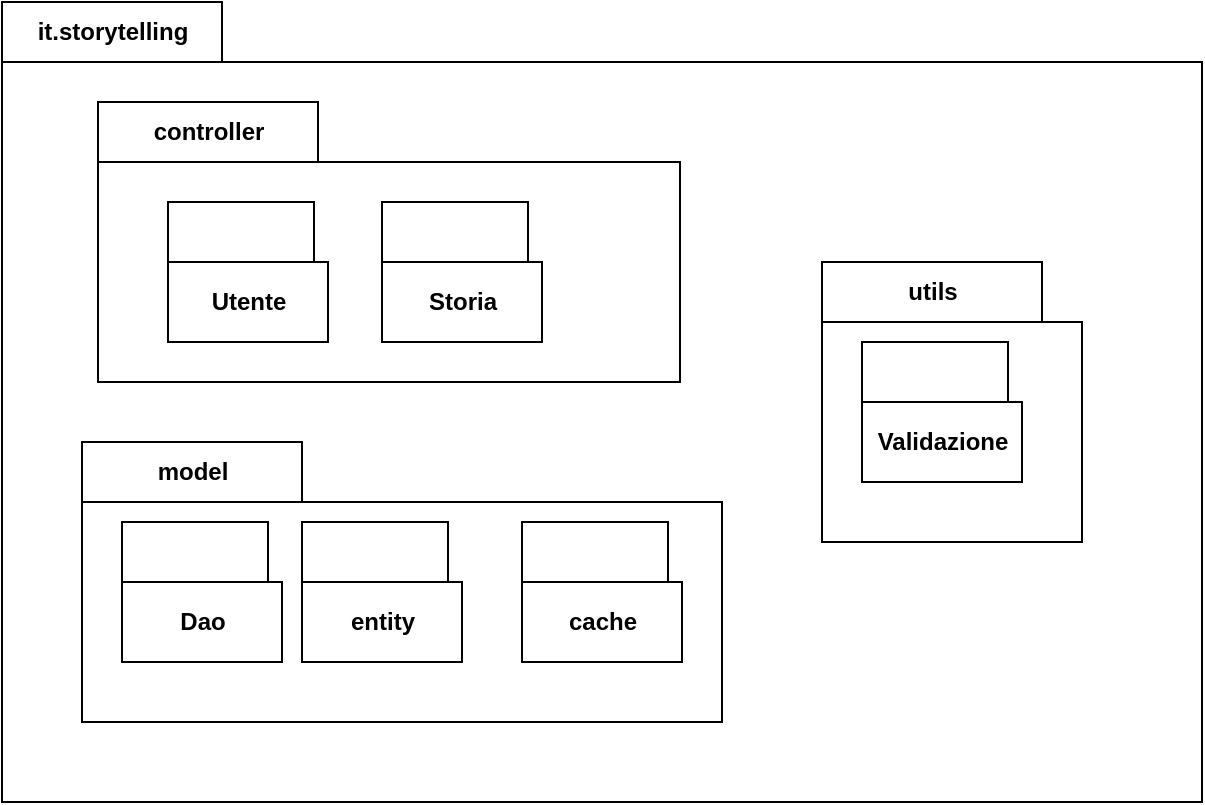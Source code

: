 <mxfile version="15.7.3" type="device" pages="4"><diagram id="pHX4DBJbst5g2uDVuknf" name="Pagina-1"><mxGraphModel dx="782" dy="579" grid="1" gridSize="10" guides="1" tooltips="1" connect="1" arrows="1" fold="1" page="1" pageScale="1" pageWidth="827" pageHeight="1169" math="0" shadow="0"><root><mxCell id="0"/><mxCell id="1" parent="0"/><mxCell id="Lc7WaWQS3R2E9QOvdzfG-1" value="it.storytelling" style="shape=folder;fontStyle=1;tabWidth=110;tabHeight=30;tabPosition=left;html=1;boundedLbl=1;labelInHeader=1;container=1;collapsible=0;recursiveResize=0;" parent="1" vertex="1"><mxGeometry x="220" y="110" width="600" height="400" as="geometry"/></mxCell><mxCell id="Lc7WaWQS3R2E9QOvdzfG-7" value="model" style="shape=folder;fontStyle=1;tabWidth=110;tabHeight=30;tabPosition=left;html=1;boundedLbl=1;labelInHeader=1;container=1;collapsible=0;recursiveResize=0;" parent="Lc7WaWQS3R2E9QOvdzfG-1" vertex="1"><mxGeometry x="40" y="220" width="320" height="140" as="geometry"/></mxCell><mxCell id="Lc7WaWQS3R2E9QOvdzfG-10" value="Dao" style="shape=folder;fontStyle=1;tabWidth=80;tabHeight=30;tabPosition=left;html=1;boundedLbl=1;" parent="Lc7WaWQS3R2E9QOvdzfG-7" vertex="1"><mxGeometry x="20" y="40" width="80" height="70" as="geometry"/></mxCell><mxCell id="Lc7WaWQS3R2E9QOvdzfG-16" value="entity" style="shape=folder;fontStyle=1;tabWidth=80;tabHeight=30;tabPosition=left;html=1;boundedLbl=1;" parent="Lc7WaWQS3R2E9QOvdzfG-7" vertex="1"><mxGeometry x="110" y="40" width="80" height="70" as="geometry"/></mxCell><mxCell id="wTep9oxwJq7CKeanFfci-1" value="cache" style="shape=folder;fontStyle=1;tabWidth=80;tabHeight=30;tabPosition=left;html=1;boundedLbl=1;" parent="Lc7WaWQS3R2E9QOvdzfG-7" vertex="1"><mxGeometry x="220" y="40" width="80" height="70" as="geometry"/></mxCell><mxCell id="Lc7WaWQS3R2E9QOvdzfG-25" value="utils" style="shape=folder;fontStyle=1;tabWidth=110;tabHeight=30;tabPosition=left;html=1;boundedLbl=1;labelInHeader=1;container=1;collapsible=0;recursiveResize=0;" parent="Lc7WaWQS3R2E9QOvdzfG-1" vertex="1"><mxGeometry x="410" y="130" width="130" height="140" as="geometry"/></mxCell><mxCell id="Lc7WaWQS3R2E9QOvdzfG-26" value="Validazione" style="shape=folder;fontStyle=1;tabWidth=80;tabHeight=30;tabPosition=left;html=1;boundedLbl=1;" parent="Lc7WaWQS3R2E9QOvdzfG-25" vertex="1"><mxGeometry x="20" y="40" width="80" height="70" as="geometry"/></mxCell><mxCell id="HBT5U7-rdto60PQZj4P5-1" value="controller" style="shape=folder;fontStyle=1;tabWidth=110;tabHeight=30;tabPosition=left;html=1;boundedLbl=1;labelInHeader=1;container=1;collapsible=0;recursiveResize=0;" parent="Lc7WaWQS3R2E9QOvdzfG-1" vertex="1"><mxGeometry x="48" y="50" width="291" height="140" as="geometry"/></mxCell><mxCell id="HBT5U7-rdto60PQZj4P5-3" value="Utente" style="shape=folder;fontStyle=1;tabWidth=80;tabHeight=30;tabPosition=left;html=1;boundedLbl=1;" parent="HBT5U7-rdto60PQZj4P5-1" vertex="1"><mxGeometry x="35" y="50" width="80" height="70" as="geometry"/></mxCell><mxCell id="HBT5U7-rdto60PQZj4P5-4" value="Storia" style="shape=folder;fontStyle=1;tabWidth=80;tabHeight=30;tabPosition=left;html=1;boundedLbl=1;" parent="HBT5U7-rdto60PQZj4P5-1" vertex="1"><mxGeometry x="142" y="50" width="80" height="70" as="geometry"/></mxCell></root></mxGraphModel></diagram><diagram id="2kCGklOK4weANKsqa13O" name="Pagina-2"><mxGraphModel dx="782" dy="579" grid="1" gridSize="10" guides="1" tooltips="1" connect="1" arrows="1" fold="1" page="1" pageScale="1" pageWidth="827" pageHeight="1169" math="0" shadow="0"><root><mxCell id="a4_OYQCGRPAoGBvx8Usl-0"/><mxCell id="a4_OYQCGRPAoGBvx8Usl-1" parent="a4_OYQCGRPAoGBvx8Usl-0"/><mxCell id="a4_OYQCGRPAoGBvx8Usl-2" value="Control" style="shape=folder;fontStyle=1;tabWidth=110;tabHeight=30;tabPosition=left;html=1;boundedLbl=1;labelInHeader=1;container=1;collapsible=0;recursiveResize=0;" parent="a4_OYQCGRPAoGBvx8Usl-1" vertex="1"><mxGeometry x="50" y="160" width="810" height="380" as="geometry"/></mxCell><mxCell id="tnBkMmCwrT6g-gcedXlH-2" value="Storia" style="shape=folder;fontStyle=1;tabWidth=110;tabHeight=30;tabPosition=left;html=1;boundedLbl=1;labelInHeader=1;container=1;collapsible=0;recursiveResize=0;" parent="a4_OYQCGRPAoGBvx8Usl-2" vertex="1"><mxGeometry x="410" y="50" width="380" height="230" as="geometry"/></mxCell><mxCell id="a4_OYQCGRPAoGBvx8Usl-8" value="VisualizzaBacheca" style="swimlane;fontStyle=0;childLayout=stackLayout;horizontal=1;startSize=26;fillColor=none;horizontalStack=0;resizeParent=1;resizeParentMax=0;resizeLast=0;collapsible=1;marginBottom=0;" parent="tnBkMmCwrT6g-gcedXlH-2" vertex="1"><mxGeometry x="17.5" y="50" width="150" height="52" as="geometry"/></mxCell><mxCell id="ZBonAx8WexJquYoyDhvP-5" value="VisualizzaPost" style="swimlane;fontStyle=0;childLayout=stackLayout;horizontal=1;startSize=26;fillColor=none;horizontalStack=0;resizeParent=1;resizeParentMax=0;resizeLast=0;collapsible=1;marginBottom=0;" parent="tnBkMmCwrT6g-gcedXlH-2" vertex="1"><mxGeometry x="222.5" y="50" width="140" height="52" as="geometry"/></mxCell><mxCell id="ZBonAx8WexJquYoyDhvP-11" value="PubblicazioneStoria" style="swimlane;fontStyle=0;childLayout=stackLayout;horizontal=1;startSize=26;fillColor=none;horizontalStack=0;resizeParent=1;resizeParentMax=0;resizeLast=0;collapsible=1;marginBottom=0;" parent="tnBkMmCwrT6g-gcedXlH-2" vertex="1"><mxGeometry x="17.5" y="110" width="152.5" height="52" as="geometry"/></mxCell><mxCell id="ZBonAx8WexJquYoyDhvP-13" value="InserimentoReazione" style="swimlane;fontStyle=0;childLayout=stackLayout;horizontal=1;startSize=26;fillColor=none;horizontalStack=0;resizeParent=1;resizeParentMax=0;resizeLast=0;collapsible=1;marginBottom=0;" parent="tnBkMmCwrT6g-gcedXlH-2" vertex="1"><mxGeometry x="222.5" y="110" width="140" height="52" as="geometry"/></mxCell><mxCell id="ZBonAx8WexJquYoyDhvP-12" value="InserimentoCommento" style="swimlane;fontStyle=0;childLayout=stackLayout;horizontal=1;startSize=26;fillColor=none;horizontalStack=0;resizeParent=1;resizeParentMax=0;resizeLast=0;collapsible=1;marginBottom=0;" parent="tnBkMmCwrT6g-gcedXlH-2" vertex="1"><mxGeometry x="122.5" y="170" width="140" height="52" as="geometry"/></mxCell><mxCell id="tnBkMmCwrT6g-gcedXlH-0" value="Utente" style="shape=folder;fontStyle=1;tabWidth=110;tabHeight=30;tabPosition=left;html=1;boundedLbl=1;labelInHeader=1;container=1;collapsible=0;recursiveResize=0;" parent="a4_OYQCGRPAoGBvx8Usl-2" vertex="1"><mxGeometry x="20" y="50" width="380" height="280" as="geometry"/></mxCell><mxCell id="ZBonAx8WexJquYoyDhvP-0" value="RegistrazioneUtente" style="swimlane;fontStyle=0;childLayout=stackLayout;horizontal=1;startSize=26;fillColor=none;horizontalStack=0;resizeParent=1;resizeParentMax=0;resizeLast=0;collapsible=1;marginBottom=0;" parent="tnBkMmCwrT6g-gcedXlH-0" vertex="1"><mxGeometry x="40" y="50" width="140" height="52" as="geometry"/></mxCell><mxCell id="ZBonAx8WexJquYoyDhvP-6" value="Login" style="swimlane;fontStyle=0;childLayout=stackLayout;horizontal=1;startSize=26;fillColor=none;horizontalStack=0;resizeParent=1;resizeParentMax=0;resizeLast=0;collapsible=1;marginBottom=0;" parent="tnBkMmCwrT6g-gcedXlH-0" vertex="1"><mxGeometry x="214" y="50" width="140" height="52" as="geometry"/></mxCell><mxCell id="ZBonAx8WexJquYoyDhvP-8" value="Logout" style="swimlane;fontStyle=0;childLayout=stackLayout;horizontal=1;startSize=26;fillColor=none;horizontalStack=0;resizeParent=1;resizeParentMax=0;resizeLast=0;collapsible=1;marginBottom=0;" parent="tnBkMmCwrT6g-gcedXlH-0" vertex="1"><mxGeometry x="40" y="115" width="140" height="52" as="geometry"/></mxCell><mxCell id="ZBonAx8WexJquYoyDhvP-9" value="EliminazioneUtente" style="swimlane;fontStyle=0;childLayout=stackLayout;horizontal=1;startSize=26;fillColor=none;horizontalStack=0;resizeParent=1;resizeParentMax=0;resizeLast=0;collapsible=1;marginBottom=0;" parent="tnBkMmCwrT6g-gcedXlH-0" vertex="1"><mxGeometry x="120" y="220" width="140" height="52" as="geometry"/></mxCell><mxCell id="DehpajmcwGz2r-edsGrN-0" value="Modulo FIa" style="shape=folder;fontStyle=1;tabWidth=110;tabHeight=30;tabPosition=left;html=1;boundedLbl=1;labelInHeader=1;container=1;collapsible=0;recursiveResize=0;" vertex="1" parent="tnBkMmCwrT6g-gcedXlH-0"><mxGeometry x="214" y="115" width="150" height="100" as="geometry"/></mxCell></root></mxGraphModel></diagram><diagram id="sDHaU_5I50YvvGoNb7ju" name="Pagina-3"><mxGraphModel dx="782" dy="579" grid="1" gridSize="10" guides="1" tooltips="1" connect="1" arrows="1" fold="1" page="1" pageScale="1" pageWidth="827" pageHeight="1169" math="0" shadow="0"><root><mxCell id="V7kAFNsRHWq0FQdDLxwX-0"/><mxCell id="V7kAFNsRHWq0FQdDLxwX-1" parent="V7kAFNsRHWq0FQdDLxwX-0"/><mxCell id="V7kAFNsRHWq0FQdDLxwX-3" value="cache" style="shape=folder;fontStyle=1;tabWidth=110;tabHeight=30;tabPosition=left;html=1;boundedLbl=1;labelInHeader=1;container=1;collapsible=0;recursiveResize=0;" parent="V7kAFNsRHWq0FQdDLxwX-1" vertex="1"><mxGeometry x="330" y="250" width="220" height="140" as="geometry"/></mxCell><mxCell id="V7kAFNsRHWq0FQdDLxwX-5" value="StoriaCache" style="swimlane;fontStyle=0;childLayout=stackLayout;horizontal=1;startSize=30;horizontalStack=0;resizeParent=1;resizeParentMax=0;resizeLast=0;collapsible=1;marginBottom=0;" parent="V7kAFNsRHWq0FQdDLxwX-3" vertex="1"><mxGeometry x="40" y="50" width="140" height="60" as="geometry"/></mxCell></root></mxGraphModel></diagram><diagram id="WprMFTy8xqZ5JYQtrZMk" name="Pagina-4"><mxGraphModel dx="782" dy="579" grid="1" gridSize="10" guides="1" tooltips="1" connect="1" arrows="1" fold="1" page="1" pageScale="1" pageWidth="827" pageHeight="1169" math="0" shadow="0"><root><mxCell id="kBygTvTBchqSgc5QD2mJ-0"/><mxCell id="kBygTvTBchqSgc5QD2mJ-1" parent="kBygTvTBchqSgc5QD2mJ-0"/><mxCell id="kBygTvTBchqSgc5QD2mJ-2" value="ModuloFia" style="shape=folder;fontStyle=1;tabWidth=110;tabHeight=30;tabPosition=left;html=1;boundedLbl=1;labelInHeader=1;container=1;collapsible=0;recursiveResize=0;" vertex="1" parent="kBygTvTBchqSgc5QD2mJ-1"><mxGeometry x="330" y="250" width="180" height="170" as="geometry"/></mxCell><mxCell id="8leiQKP2TYY9Q6Nmu30y-0" value="EliminazioneSpammer" style="swimlane;fontStyle=0;childLayout=stackLayout;horizontal=1;startSize=26;fillColor=none;horizontalStack=0;resizeParent=1;resizeParentMax=0;resizeLast=0;collapsible=1;marginBottom=0;" vertex="1" parent="kBygTvTBchqSgc5QD2mJ-2"><mxGeometry x="14" y="50" width="140" height="52" as="geometry"/></mxCell><mxCell id="8leiQKP2TYY9Q6Nmu30y-1" value="FiaAdapter" style="swimlane;fontStyle=0;childLayout=stackLayout;horizontal=1;startSize=26;fillColor=none;horizontalStack=0;resizeParent=1;resizeParentMax=0;resizeLast=0;collapsible=1;marginBottom=0;" vertex="1" parent="kBygTvTBchqSgc5QD2mJ-2"><mxGeometry x="14" y="110" width="140" height="52" as="geometry"/></mxCell></root></mxGraphModel></diagram></mxfile>